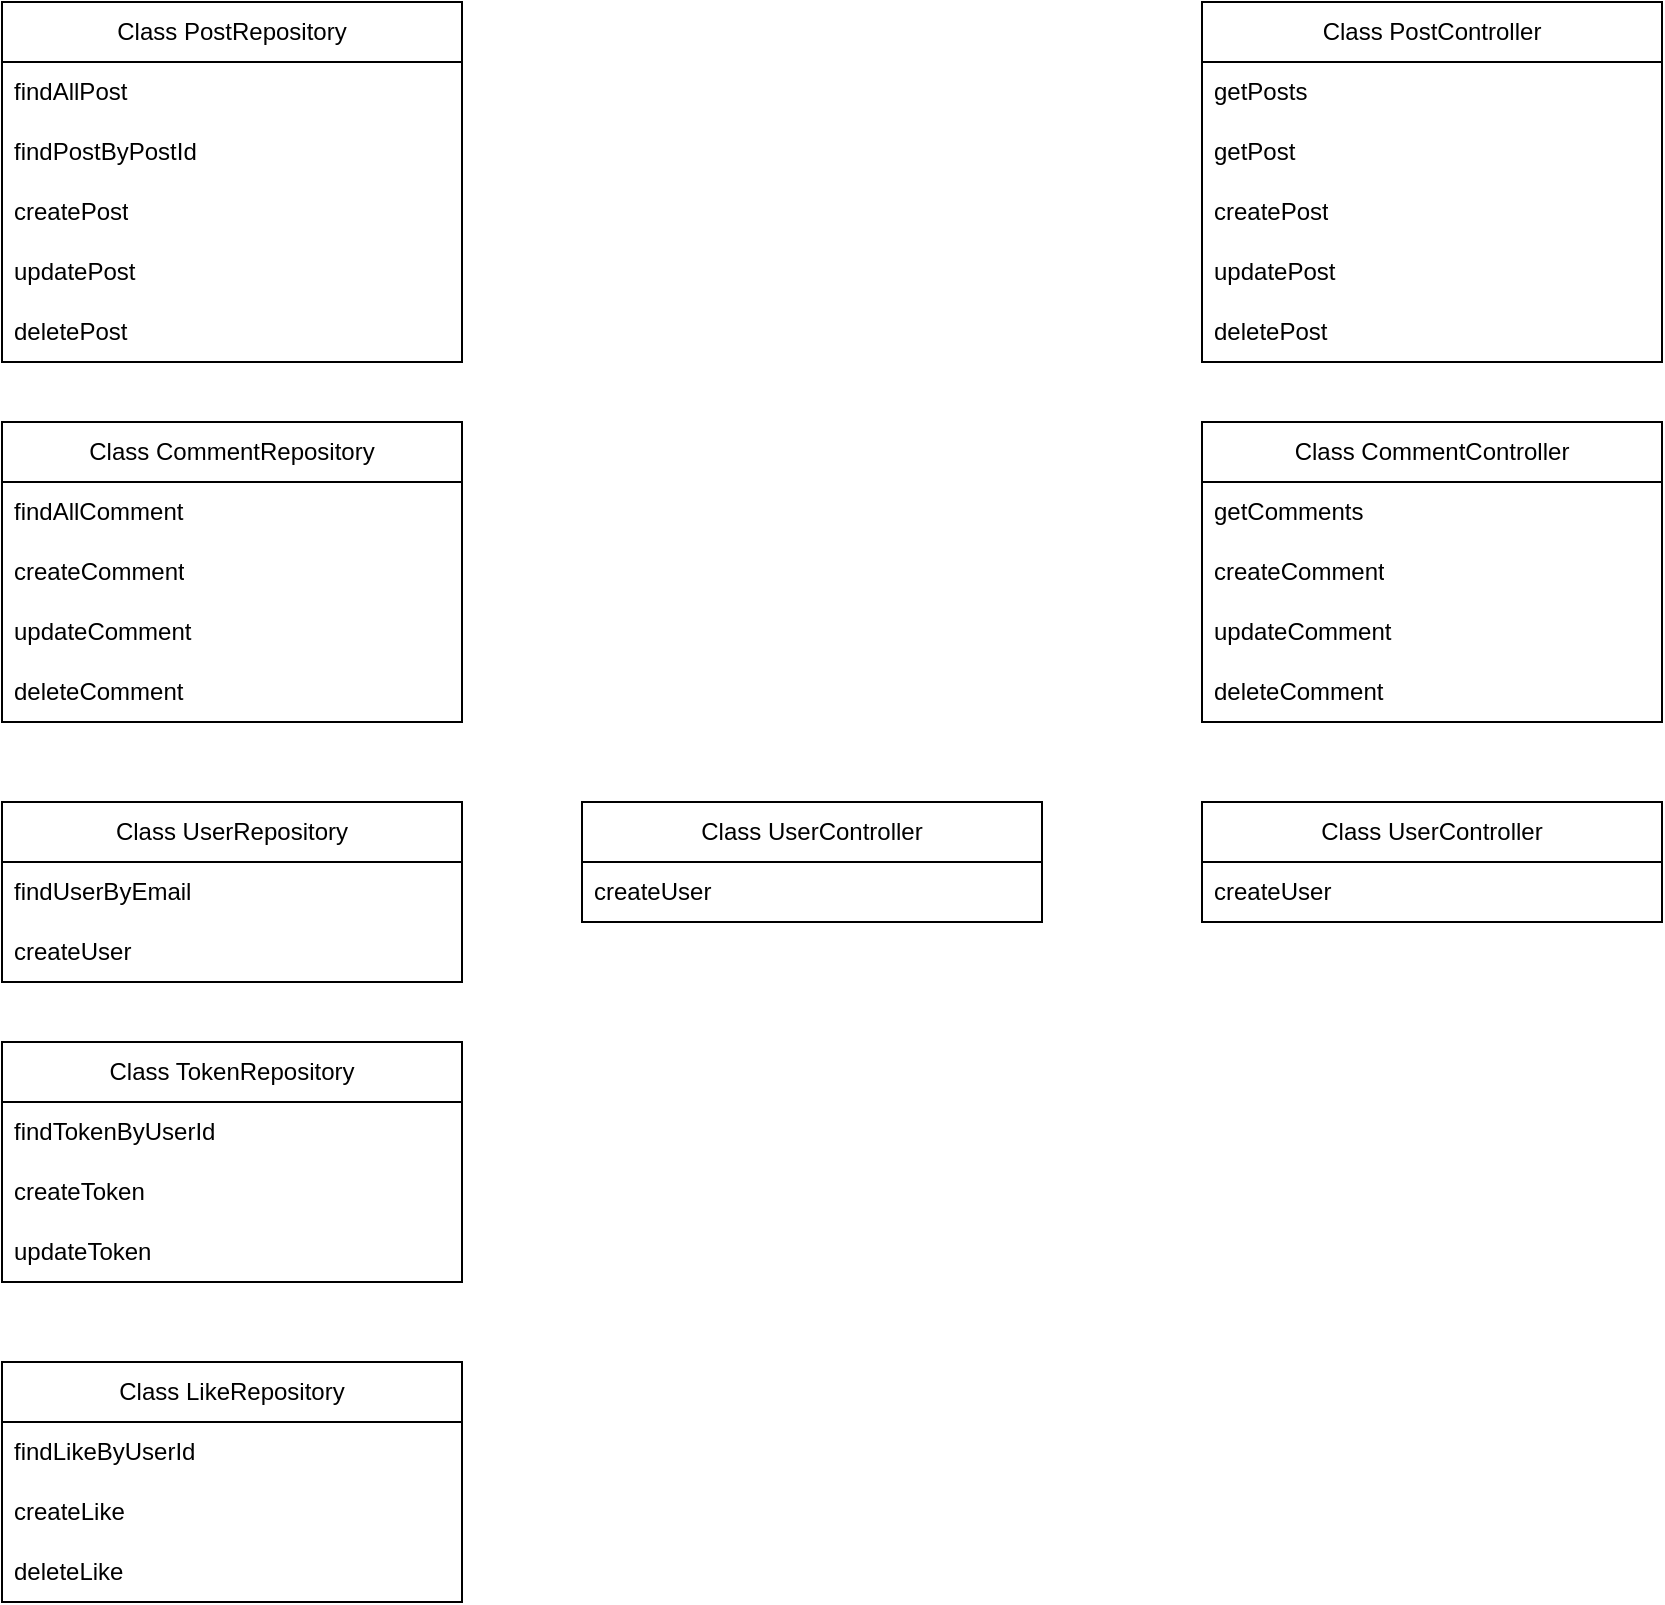 <mxfile>
    <diagram id="C5RBs43oDa-KdzZeNtuy" name="Page-1">
        <mxGraphModel dx="537" dy="904" grid="1" gridSize="10" guides="1" tooltips="1" connect="1" arrows="1" fold="1" page="1" pageScale="1" pageWidth="827" pageHeight="1169" math="0" shadow="0">
            <root>
                <mxCell id="WIyWlLk6GJQsqaUBKTNV-0"/>
                <mxCell id="WIyWlLk6GJQsqaUBKTNV-1" parent="WIyWlLk6GJQsqaUBKTNV-0"/>
                <mxCell id="Op0aB26RjZMyBi_it7R--0" value="Class PostRepository" style="swimlane;fontStyle=0;childLayout=stackLayout;horizontal=1;startSize=30;horizontalStack=0;resizeParent=1;resizeParentMax=0;resizeLast=0;collapsible=1;marginBottom=0;whiteSpace=wrap;html=1;" parent="WIyWlLk6GJQsqaUBKTNV-1" vertex="1">
                    <mxGeometry x="40" y="160" width="230" height="180" as="geometry">
                        <mxRectangle x="30" y="170" width="160" height="30" as="alternateBounds"/>
                    </mxGeometry>
                </mxCell>
                <mxCell id="Op0aB26RjZMyBi_it7R--1" value="findAllPost" style="text;strokeColor=none;fillColor=none;align=left;verticalAlign=middle;spacingLeft=4;spacingRight=4;overflow=hidden;points=[[0,0.5],[1,0.5]];portConstraint=eastwest;rotatable=0;whiteSpace=wrap;html=1;" parent="Op0aB26RjZMyBi_it7R--0" vertex="1">
                    <mxGeometry y="30" width="230" height="30" as="geometry"/>
                </mxCell>
                <mxCell id="Op0aB26RjZMyBi_it7R--2" value="findPostByPostId" style="text;strokeColor=none;fillColor=none;align=left;verticalAlign=middle;spacingLeft=4;spacingRight=4;overflow=hidden;points=[[0,0.5],[1,0.5]];portConstraint=eastwest;rotatable=0;whiteSpace=wrap;html=1;" parent="Op0aB26RjZMyBi_it7R--0" vertex="1">
                    <mxGeometry y="60" width="230" height="30" as="geometry"/>
                </mxCell>
                <mxCell id="Op0aB26RjZMyBi_it7R--3" value="createPost" style="text;strokeColor=none;fillColor=none;align=left;verticalAlign=middle;spacingLeft=4;spacingRight=4;overflow=hidden;points=[[0,0.5],[1,0.5]];portConstraint=eastwest;rotatable=0;whiteSpace=wrap;html=1;" parent="Op0aB26RjZMyBi_it7R--0" vertex="1">
                    <mxGeometry y="90" width="230" height="30" as="geometry"/>
                </mxCell>
                <mxCell id="Op0aB26RjZMyBi_it7R--14" value="updatePost" style="text;strokeColor=none;fillColor=none;align=left;verticalAlign=middle;spacingLeft=4;spacingRight=4;overflow=hidden;points=[[0,0.5],[1,0.5]];portConstraint=eastwest;rotatable=0;whiteSpace=wrap;html=1;" parent="Op0aB26RjZMyBi_it7R--0" vertex="1">
                    <mxGeometry y="120" width="230" height="30" as="geometry"/>
                </mxCell>
                <mxCell id="Op0aB26RjZMyBi_it7R--15" value="deletePost" style="text;strokeColor=none;fillColor=none;align=left;verticalAlign=middle;spacingLeft=4;spacingRight=4;overflow=hidden;points=[[0,0.5],[1,0.5]];portConstraint=eastwest;rotatable=0;whiteSpace=wrap;html=1;" parent="Op0aB26RjZMyBi_it7R--0" vertex="1">
                    <mxGeometry y="150" width="230" height="30" as="geometry"/>
                </mxCell>
                <mxCell id="Op0aB26RjZMyBi_it7R--22" value="Class UserRepository" style="swimlane;fontStyle=0;childLayout=stackLayout;horizontal=1;startSize=30;horizontalStack=0;resizeParent=1;resizeParentMax=0;resizeLast=0;collapsible=1;marginBottom=0;whiteSpace=wrap;html=1;" parent="WIyWlLk6GJQsqaUBKTNV-1" vertex="1">
                    <mxGeometry x="40" y="560" width="230" height="90" as="geometry">
                        <mxRectangle x="30" y="170" width="160" height="30" as="alternateBounds"/>
                    </mxGeometry>
                </mxCell>
                <mxCell id="Op0aB26RjZMyBi_it7R--23" value="findUserByEmail" style="text;strokeColor=none;fillColor=none;align=left;verticalAlign=middle;spacingLeft=4;spacingRight=4;overflow=hidden;points=[[0,0.5],[1,0.5]];portConstraint=eastwest;rotatable=0;whiteSpace=wrap;html=1;" parent="Op0aB26RjZMyBi_it7R--22" vertex="1">
                    <mxGeometry y="30" width="230" height="30" as="geometry"/>
                </mxCell>
                <mxCell id="Op0aB26RjZMyBi_it7R--27" value="createUser" style="text;strokeColor=none;fillColor=none;align=left;verticalAlign=middle;spacingLeft=4;spacingRight=4;overflow=hidden;points=[[0,0.5],[1,0.5]];portConstraint=eastwest;rotatable=0;whiteSpace=wrap;html=1;" parent="Op0aB26RjZMyBi_it7R--22" vertex="1">
                    <mxGeometry y="60" width="230" height="30" as="geometry"/>
                </mxCell>
                <mxCell id="Op0aB26RjZMyBi_it7R--16" value="Class CommentRepository" style="swimlane;fontStyle=0;childLayout=stackLayout;horizontal=1;startSize=30;horizontalStack=0;resizeParent=1;resizeParentMax=0;resizeLast=0;collapsible=1;marginBottom=0;whiteSpace=wrap;html=1;" parent="WIyWlLk6GJQsqaUBKTNV-1" vertex="1">
                    <mxGeometry x="40" y="370" width="230" height="150" as="geometry">
                        <mxRectangle x="30" y="170" width="160" height="30" as="alternateBounds"/>
                    </mxGeometry>
                </mxCell>
                <mxCell id="Op0aB26RjZMyBi_it7R--17" value="findAllComment" style="text;strokeColor=none;fillColor=none;align=left;verticalAlign=middle;spacingLeft=4;spacingRight=4;overflow=hidden;points=[[0,0.5],[1,0.5]];portConstraint=eastwest;rotatable=0;whiteSpace=wrap;html=1;" parent="Op0aB26RjZMyBi_it7R--16" vertex="1">
                    <mxGeometry y="30" width="230" height="30" as="geometry"/>
                </mxCell>
                <mxCell id="Op0aB26RjZMyBi_it7R--18" value="createComment" style="text;strokeColor=none;fillColor=none;align=left;verticalAlign=middle;spacingLeft=4;spacingRight=4;overflow=hidden;points=[[0,0.5],[1,0.5]];portConstraint=eastwest;rotatable=0;whiteSpace=wrap;html=1;" parent="Op0aB26RjZMyBi_it7R--16" vertex="1">
                    <mxGeometry y="60" width="230" height="30" as="geometry"/>
                </mxCell>
                <mxCell id="Op0aB26RjZMyBi_it7R--19" value="updateComment" style="text;strokeColor=none;fillColor=none;align=left;verticalAlign=middle;spacingLeft=4;spacingRight=4;overflow=hidden;points=[[0,0.5],[1,0.5]];portConstraint=eastwest;rotatable=0;whiteSpace=wrap;html=1;" parent="Op0aB26RjZMyBi_it7R--16" vertex="1">
                    <mxGeometry y="90" width="230" height="30" as="geometry"/>
                </mxCell>
                <mxCell id="Op0aB26RjZMyBi_it7R--20" value="deleteComment" style="text;strokeColor=none;fillColor=none;align=left;verticalAlign=middle;spacingLeft=4;spacingRight=4;overflow=hidden;points=[[0,0.5],[1,0.5]];portConstraint=eastwest;rotatable=0;whiteSpace=wrap;html=1;" parent="Op0aB26RjZMyBi_it7R--16" vertex="1">
                    <mxGeometry y="120" width="230" height="30" as="geometry"/>
                </mxCell>
                <mxCell id="Op0aB26RjZMyBi_it7R--28" value="Class TokenRepository" style="swimlane;fontStyle=0;childLayout=stackLayout;horizontal=1;startSize=30;horizontalStack=0;resizeParent=1;resizeParentMax=0;resizeLast=0;collapsible=1;marginBottom=0;whiteSpace=wrap;html=1;" parent="WIyWlLk6GJQsqaUBKTNV-1" vertex="1">
                    <mxGeometry x="40" y="680" width="230" height="120" as="geometry">
                        <mxRectangle x="30" y="170" width="160" height="30" as="alternateBounds"/>
                    </mxGeometry>
                </mxCell>
                <mxCell id="Op0aB26RjZMyBi_it7R--29" value="findTokenByUserId" style="text;strokeColor=none;fillColor=none;align=left;verticalAlign=middle;spacingLeft=4;spacingRight=4;overflow=hidden;points=[[0,0.5],[1,0.5]];portConstraint=eastwest;rotatable=0;whiteSpace=wrap;html=1;" parent="Op0aB26RjZMyBi_it7R--28" vertex="1">
                    <mxGeometry y="30" width="230" height="30" as="geometry"/>
                </mxCell>
                <mxCell id="Op0aB26RjZMyBi_it7R--30" value="createToken" style="text;strokeColor=none;fillColor=none;align=left;verticalAlign=middle;spacingLeft=4;spacingRight=4;overflow=hidden;points=[[0,0.5],[1,0.5]];portConstraint=eastwest;rotatable=0;whiteSpace=wrap;html=1;" parent="Op0aB26RjZMyBi_it7R--28" vertex="1">
                    <mxGeometry y="60" width="230" height="30" as="geometry"/>
                </mxCell>
                <mxCell id="Op0aB26RjZMyBi_it7R--31" value="updateToken" style="text;strokeColor=none;fillColor=none;align=left;verticalAlign=middle;spacingLeft=4;spacingRight=4;overflow=hidden;points=[[0,0.5],[1,0.5]];portConstraint=eastwest;rotatable=0;whiteSpace=wrap;html=1;" parent="Op0aB26RjZMyBi_it7R--28" vertex="1">
                    <mxGeometry y="90" width="230" height="30" as="geometry"/>
                </mxCell>
                <mxCell id="Op0aB26RjZMyBi_it7R--32" value="Class LikeRepository" style="swimlane;fontStyle=0;childLayout=stackLayout;horizontal=1;startSize=30;horizontalStack=0;resizeParent=1;resizeParentMax=0;resizeLast=0;collapsible=1;marginBottom=0;whiteSpace=wrap;html=1;" parent="WIyWlLk6GJQsqaUBKTNV-1" vertex="1">
                    <mxGeometry x="40" y="840" width="230" height="120" as="geometry">
                        <mxRectangle x="30" y="170" width="160" height="30" as="alternateBounds"/>
                    </mxGeometry>
                </mxCell>
                <mxCell id="Op0aB26RjZMyBi_it7R--33" value="findLikeByUserId" style="text;strokeColor=none;fillColor=none;align=left;verticalAlign=middle;spacingLeft=4;spacingRight=4;overflow=hidden;points=[[0,0.5],[1,0.5]];portConstraint=eastwest;rotatable=0;whiteSpace=wrap;html=1;" parent="Op0aB26RjZMyBi_it7R--32" vertex="1">
                    <mxGeometry y="30" width="230" height="30" as="geometry"/>
                </mxCell>
                <mxCell id="Op0aB26RjZMyBi_it7R--34" value="createLike" style="text;strokeColor=none;fillColor=none;align=left;verticalAlign=middle;spacingLeft=4;spacingRight=4;overflow=hidden;points=[[0,0.5],[1,0.5]];portConstraint=eastwest;rotatable=0;whiteSpace=wrap;html=1;" parent="Op0aB26RjZMyBi_it7R--32" vertex="1">
                    <mxGeometry y="60" width="230" height="30" as="geometry"/>
                </mxCell>
                <mxCell id="Op0aB26RjZMyBi_it7R--35" value="deleteLike" style="text;strokeColor=none;fillColor=none;align=left;verticalAlign=middle;spacingLeft=4;spacingRight=4;overflow=hidden;points=[[0,0.5],[1,0.5]];portConstraint=eastwest;rotatable=0;whiteSpace=wrap;html=1;" parent="Op0aB26RjZMyBi_it7R--32" vertex="1">
                    <mxGeometry y="90" width="230" height="30" as="geometry"/>
                </mxCell>
                <mxCell id="Op0aB26RjZMyBi_it7R--36" value="Class UserController" style="swimlane;fontStyle=0;childLayout=stackLayout;horizontal=1;startSize=30;horizontalStack=0;resizeParent=1;resizeParentMax=0;resizeLast=0;collapsible=1;marginBottom=0;whiteSpace=wrap;html=1;" parent="WIyWlLk6GJQsqaUBKTNV-1" vertex="1">
                    <mxGeometry x="640" y="560" width="230" height="60" as="geometry">
                        <mxRectangle x="30" y="170" width="160" height="30" as="alternateBounds"/>
                    </mxGeometry>
                </mxCell>
                <mxCell id="Op0aB26RjZMyBi_it7R--38" value="createUser" style="text;strokeColor=none;fillColor=none;align=left;verticalAlign=middle;spacingLeft=4;spacingRight=4;overflow=hidden;points=[[0,0.5],[1,0.5]];portConstraint=eastwest;rotatable=0;whiteSpace=wrap;html=1;" parent="Op0aB26RjZMyBi_it7R--36" vertex="1">
                    <mxGeometry y="30" width="230" height="30" as="geometry"/>
                </mxCell>
                <mxCell id="Op0aB26RjZMyBi_it7R--39" value="Class UserController" style="swimlane;fontStyle=0;childLayout=stackLayout;horizontal=1;startSize=30;horizontalStack=0;resizeParent=1;resizeParentMax=0;resizeLast=0;collapsible=1;marginBottom=0;whiteSpace=wrap;html=1;" parent="WIyWlLk6GJQsqaUBKTNV-1" vertex="1">
                    <mxGeometry x="330" y="560" width="230" height="60" as="geometry">
                        <mxRectangle x="30" y="170" width="160" height="30" as="alternateBounds"/>
                    </mxGeometry>
                </mxCell>
                <mxCell id="Op0aB26RjZMyBi_it7R--40" value="createUser" style="text;strokeColor=none;fillColor=none;align=left;verticalAlign=middle;spacingLeft=4;spacingRight=4;overflow=hidden;points=[[0,0.5],[1,0.5]];portConstraint=eastwest;rotatable=0;whiteSpace=wrap;html=1;" parent="Op0aB26RjZMyBi_it7R--39" vertex="1">
                    <mxGeometry y="30" width="230" height="30" as="geometry"/>
                </mxCell>
                <mxCell id="Op0aB26RjZMyBi_it7R--41" value="Class PostController" style="swimlane;fontStyle=0;childLayout=stackLayout;horizontal=1;startSize=30;horizontalStack=0;resizeParent=1;resizeParentMax=0;resizeLast=0;collapsible=1;marginBottom=0;whiteSpace=wrap;html=1;" vertex="1" parent="WIyWlLk6GJQsqaUBKTNV-1">
                    <mxGeometry x="640" y="160" width="230" height="180" as="geometry">
                        <mxRectangle x="30" y="170" width="160" height="30" as="alternateBounds"/>
                    </mxGeometry>
                </mxCell>
                <mxCell id="Op0aB26RjZMyBi_it7R--42" value="getPosts" style="text;strokeColor=none;fillColor=none;align=left;verticalAlign=middle;spacingLeft=4;spacingRight=4;overflow=hidden;points=[[0,0.5],[1,0.5]];portConstraint=eastwest;rotatable=0;whiteSpace=wrap;html=1;" vertex="1" parent="Op0aB26RjZMyBi_it7R--41">
                    <mxGeometry y="30" width="230" height="30" as="geometry"/>
                </mxCell>
                <mxCell id="Op0aB26RjZMyBi_it7R--43" value="getPost" style="text;strokeColor=none;fillColor=none;align=left;verticalAlign=middle;spacingLeft=4;spacingRight=4;overflow=hidden;points=[[0,0.5],[1,0.5]];portConstraint=eastwest;rotatable=0;whiteSpace=wrap;html=1;" vertex="1" parent="Op0aB26RjZMyBi_it7R--41">
                    <mxGeometry y="60" width="230" height="30" as="geometry"/>
                </mxCell>
                <mxCell id="Op0aB26RjZMyBi_it7R--44" value="createPost" style="text;strokeColor=none;fillColor=none;align=left;verticalAlign=middle;spacingLeft=4;spacingRight=4;overflow=hidden;points=[[0,0.5],[1,0.5]];portConstraint=eastwest;rotatable=0;whiteSpace=wrap;html=1;" vertex="1" parent="Op0aB26RjZMyBi_it7R--41">
                    <mxGeometry y="90" width="230" height="30" as="geometry"/>
                </mxCell>
                <mxCell id="Op0aB26RjZMyBi_it7R--45" value="updatePost" style="text;strokeColor=none;fillColor=none;align=left;verticalAlign=middle;spacingLeft=4;spacingRight=4;overflow=hidden;points=[[0,0.5],[1,0.5]];portConstraint=eastwest;rotatable=0;whiteSpace=wrap;html=1;" vertex="1" parent="Op0aB26RjZMyBi_it7R--41">
                    <mxGeometry y="120" width="230" height="30" as="geometry"/>
                </mxCell>
                <mxCell id="Op0aB26RjZMyBi_it7R--46" value="deletePost" style="text;strokeColor=none;fillColor=none;align=left;verticalAlign=middle;spacingLeft=4;spacingRight=4;overflow=hidden;points=[[0,0.5],[1,0.5]];portConstraint=eastwest;rotatable=0;whiteSpace=wrap;html=1;" vertex="1" parent="Op0aB26RjZMyBi_it7R--41">
                    <mxGeometry y="150" width="230" height="30" as="geometry"/>
                </mxCell>
                <mxCell id="Op0aB26RjZMyBi_it7R--47" value="Class CommentController" style="swimlane;fontStyle=0;childLayout=stackLayout;horizontal=1;startSize=30;horizontalStack=0;resizeParent=1;resizeParentMax=0;resizeLast=0;collapsible=1;marginBottom=0;whiteSpace=wrap;html=1;" vertex="1" parent="WIyWlLk6GJQsqaUBKTNV-1">
                    <mxGeometry x="640" y="370" width="230" height="150" as="geometry">
                        <mxRectangle x="30" y="170" width="160" height="30" as="alternateBounds"/>
                    </mxGeometry>
                </mxCell>
                <mxCell id="Op0aB26RjZMyBi_it7R--48" value="getComments" style="text;strokeColor=none;fillColor=none;align=left;verticalAlign=middle;spacingLeft=4;spacingRight=4;overflow=hidden;points=[[0,0.5],[1,0.5]];portConstraint=eastwest;rotatable=0;whiteSpace=wrap;html=1;" vertex="1" parent="Op0aB26RjZMyBi_it7R--47">
                    <mxGeometry y="30" width="230" height="30" as="geometry"/>
                </mxCell>
                <mxCell id="Op0aB26RjZMyBi_it7R--49" value="createComment" style="text;strokeColor=none;fillColor=none;align=left;verticalAlign=middle;spacingLeft=4;spacingRight=4;overflow=hidden;points=[[0,0.5],[1,0.5]];portConstraint=eastwest;rotatable=0;whiteSpace=wrap;html=1;" vertex="1" parent="Op0aB26RjZMyBi_it7R--47">
                    <mxGeometry y="60" width="230" height="30" as="geometry"/>
                </mxCell>
                <mxCell id="Op0aB26RjZMyBi_it7R--50" value="updateComment" style="text;strokeColor=none;fillColor=none;align=left;verticalAlign=middle;spacingLeft=4;spacingRight=4;overflow=hidden;points=[[0,0.5],[1,0.5]];portConstraint=eastwest;rotatable=0;whiteSpace=wrap;html=1;" vertex="1" parent="Op0aB26RjZMyBi_it7R--47">
                    <mxGeometry y="90" width="230" height="30" as="geometry"/>
                </mxCell>
                <mxCell id="Op0aB26RjZMyBi_it7R--51" value="deleteComment" style="text;strokeColor=none;fillColor=none;align=left;verticalAlign=middle;spacingLeft=4;spacingRight=4;overflow=hidden;points=[[0,0.5],[1,0.5]];portConstraint=eastwest;rotatable=0;whiteSpace=wrap;html=1;" vertex="1" parent="Op0aB26RjZMyBi_it7R--47">
                    <mxGeometry y="120" width="230" height="30" as="geometry"/>
                </mxCell>
            </root>
        </mxGraphModel>
    </diagram>
</mxfile>